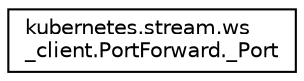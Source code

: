 digraph "Graphical Class Hierarchy"
{
 // LATEX_PDF_SIZE
  edge [fontname="Helvetica",fontsize="10",labelfontname="Helvetica",labelfontsize="10"];
  node [fontname="Helvetica",fontsize="10",shape=record];
  rankdir="LR";
  Node0 [label="kubernetes.stream.ws\l_client.PortForward._Port",height=0.2,width=0.4,color="black", fillcolor="white", style="filled",URL="$classkubernetes_1_1stream_1_1ws__client_1_1PortForward_1_1__Port.html",tooltip=" "];
}
